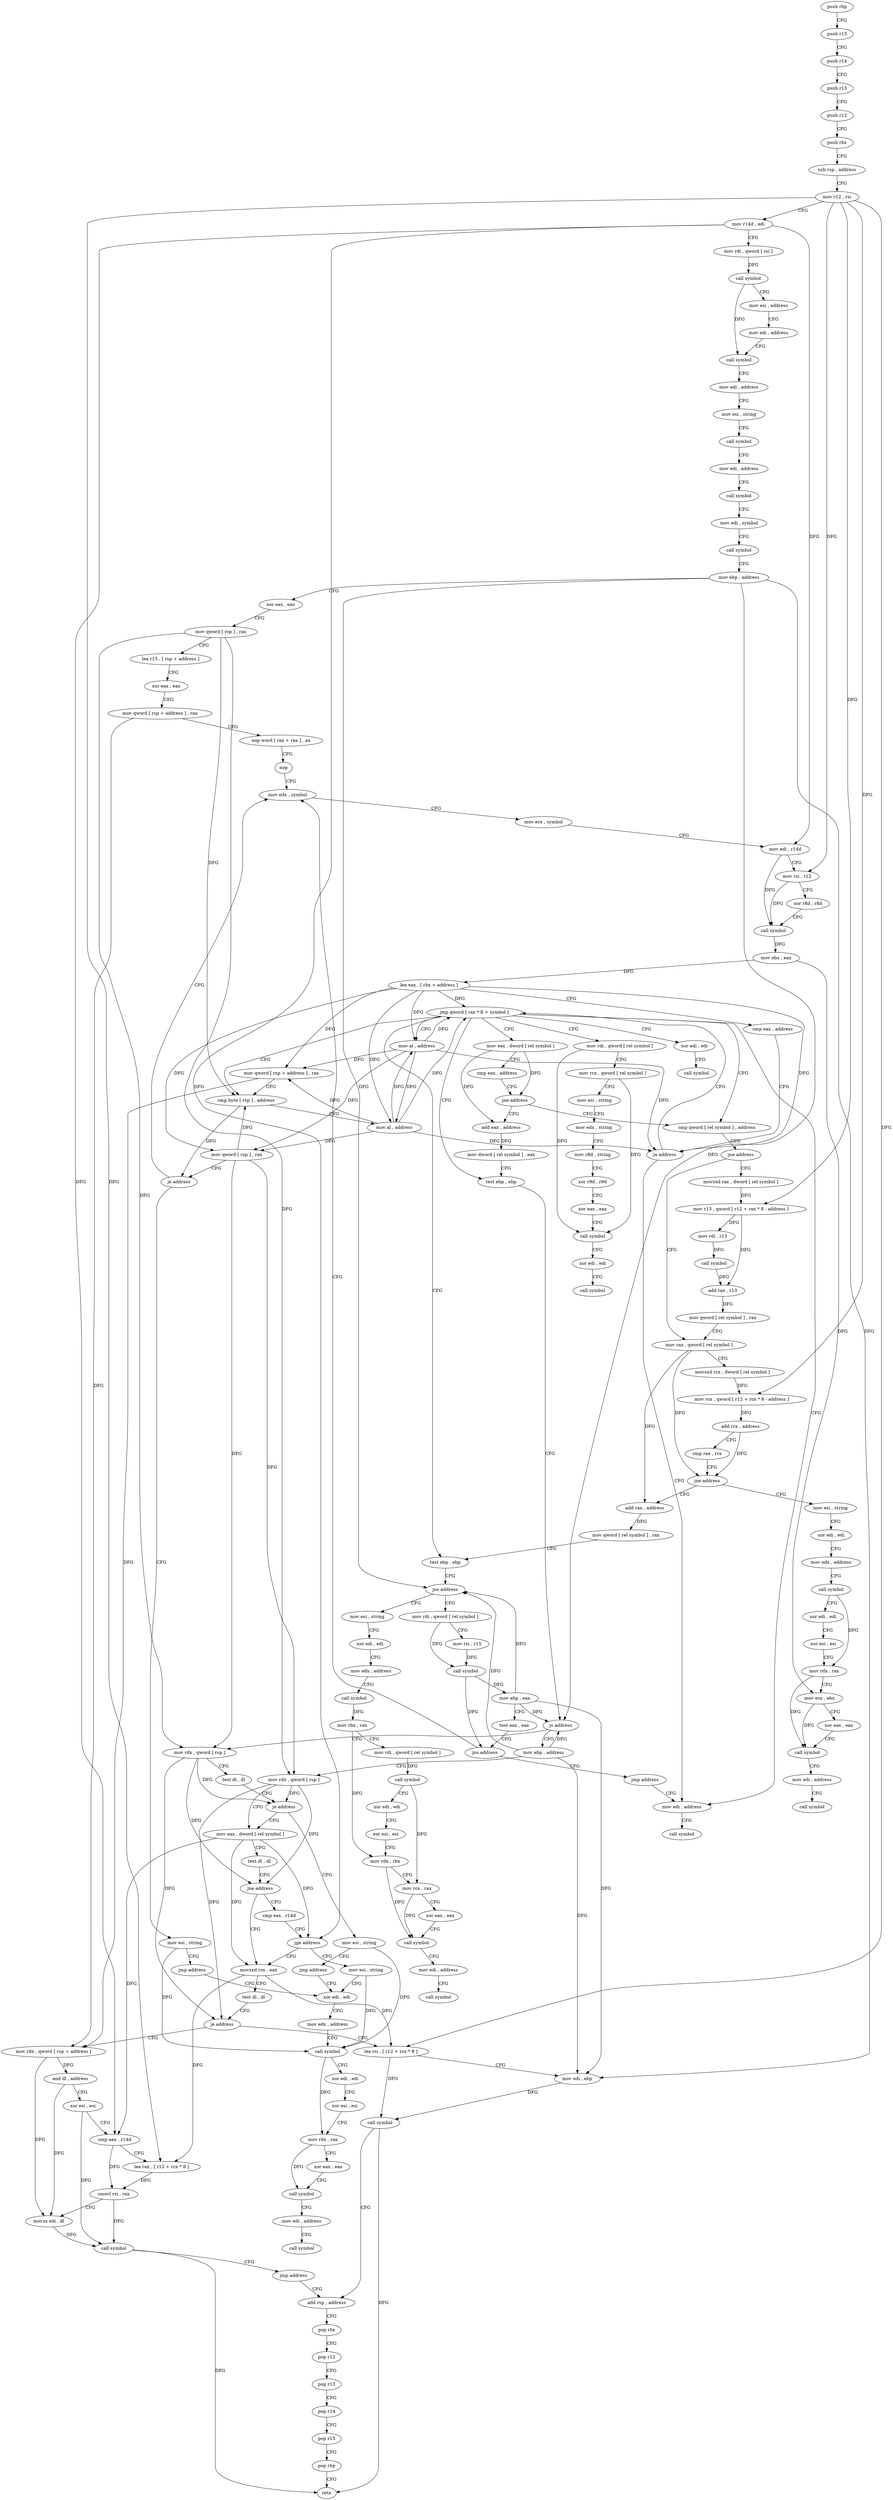 digraph "func" {
"4200832" [label = "push rbp" ]
"4200833" [label = "push r15" ]
"4200835" [label = "push r14" ]
"4200837" [label = "push r13" ]
"4200839" [label = "push r12" ]
"4200841" [label = "push rbx" ]
"4200842" [label = "sub rsp , address" ]
"4200846" [label = "mov r12 , rsi" ]
"4200849" [label = "mov r14d , edi" ]
"4200852" [label = "mov rdi , qword [ rsi ]" ]
"4200855" [label = "call symbol" ]
"4200860" [label = "mov esi , address" ]
"4200865" [label = "mov edi , address" ]
"4200870" [label = "call symbol" ]
"4200875" [label = "mov edi , address" ]
"4200880" [label = "mov esi , string" ]
"4200885" [label = "call symbol" ]
"4200890" [label = "mov edi , address" ]
"4200895" [label = "call symbol" ]
"4200900" [label = "mov edi , symbol" ]
"4200905" [label = "call symbol" ]
"4200910" [label = "mov ebp , address" ]
"4200915" [label = "xor eax , eax" ]
"4200917" [label = "mov qword [ rsp ] , rax" ]
"4200921" [label = "lea r15 , [ rsp + address ]" ]
"4200926" [label = "xor eax , eax" ]
"4200928" [label = "mov qword [ rsp + address ] , rax" ]
"4200933" [label = "nop word [ rax + rax ] , ax" ]
"4200943" [label = "nop" ]
"4200944" [label = "mov edx , symbol" ]
"4201286" [label = "mov edi , address" ]
"4201291" [label = "call symbol" ]
"4200987" [label = "jmp qword [ rax * 8 + symbol ]" ]
"4200994" [label = "mov eax , dword [ rel symbol ]" ]
"4201009" [label = "cmp qword [ rel symbol ] , address" ]
"4201092" [label = "test ebp , ebp" ]
"4201130" [label = "mov al , address" ]
"4201137" [label = "cmp byte [ rsp ] , address" ]
"4201172" [label = "test ebp , ebp" ]
"4201296" [label = "mov rdi , qword [ rel symbol ]" ]
"4201343" [label = "xor edi , edi" ]
"4201000" [label = "cmp eax , address" ]
"4201003" [label = "jne address" ]
"4201163" [label = "add eax , address" ]
"4201017" [label = "jne address" ]
"4201049" [label = "mov rax , qword [ rel symbol ]" ]
"4201019" [label = "movsxd rax , dword [ rel symbol ]" ]
"4201094" [label = "jns address" ]
"4201393" [label = "mov esi , string" ]
"4201100" [label = "mov rdi , qword [ rel symbol ]" ]
"4201132" [label = "mov qword [ rsp + address ] , rax" ]
"4201141" [label = "mov al , address" ]
"4201143" [label = "mov qword [ rsp ] , rax" ]
"4201147" [label = "je address" ]
"4201153" [label = "mov esi , string" ]
"4201174" [label = "js address" ]
"4201194" [label = "mov ebp , address" ]
"4201176" [label = "mov rdx , qword [ rsp ]" ]
"4201303" [label = "mov rcx , qword [ rel symbol ]" ]
"4201310" [label = "mov esi , string" ]
"4201315" [label = "mov edx , string" ]
"4201320" [label = "mov r8d , string" ]
"4201326" [label = "xor r9d , r9d" ]
"4201329" [label = "xor eax , eax" ]
"4201331" [label = "call symbol" ]
"4201336" [label = "xor edi , edi" ]
"4201338" [label = "call symbol" ]
"4201345" [label = "call symbol" ]
"4201166" [label = "mov dword [ rel symbol ] , eax" ]
"4201056" [label = "movsxd rcx , dword [ rel symbol ]" ]
"4201063" [label = "mov rcx , qword [ r12 + rcx * 8 - address ]" ]
"4201068" [label = "add rcx , address" ]
"4201072" [label = "cmp rax , rcx" ]
"4201075" [label = "jne address" ]
"4201350" [label = "mov esi , string" ]
"4201081" [label = "add rax , address" ]
"4201026" [label = "mov r13 , qword [ r12 + rax * 8 - address ]" ]
"4201031" [label = "mov rdi , r13" ]
"4201034" [label = "call symbol" ]
"4201039" [label = "add rax , r13" ]
"4201042" [label = "mov qword [ rel symbol ] , rax" ]
"4201398" [label = "xor edi , edi" ]
"4201400" [label = "mov edx , address" ]
"4201405" [label = "call symbol" ]
"4201410" [label = "mov rbx , rax" ]
"4201413" [label = "mov rdi , qword [ rel symbol ]" ]
"4201420" [label = "call symbol" ]
"4201425" [label = "xor edi , edi" ]
"4201427" [label = "xor esi , esi" ]
"4201429" [label = "mov rdx , rbx" ]
"4201432" [label = "mov rcx , rax" ]
"4201435" [label = "xor eax , eax" ]
"4201437" [label = "call symbol" ]
"4201442" [label = "mov edi , address" ]
"4201447" [label = "call symbol" ]
"4201107" [label = "mov rsi , r15" ]
"4201110" [label = "call symbol" ]
"4201115" [label = "mov ebp , eax" ]
"4201117" [label = "test eax , eax" ]
"4201119" [label = "jns address" ]
"4201125" [label = "jmp address" ]
"4200949" [label = "mov ecx , symbol" ]
"4200954" [label = "mov edi , r14d" ]
"4200957" [label = "mov rsi , r12" ]
"4200960" [label = "xor r8d , r8d" ]
"4200963" [label = "call symbol" ]
"4200968" [label = "mov ebx , eax" ]
"4200970" [label = "lea eax , [ rbx + address ]" ]
"4200976" [label = "cmp eax , address" ]
"4200981" [label = "ja address" ]
"4201158" [label = "jmp address" ]
"4201457" [label = "xor edi , edi" ]
"4201199" [label = "mov rdx , qword [ rsp ]" ]
"4201203" [label = "mov eax , dword [ rel symbol ]" ]
"4201180" [label = "test dl , dl" ]
"4201182" [label = "je address" ]
"4201184" [label = "mov esi , string" ]
"4201355" [label = "xor edi , edi" ]
"4201357" [label = "mov edx , address" ]
"4201362" [label = "call symbol" ]
"4201367" [label = "xor edi , edi" ]
"4201369" [label = "xor esi , esi" ]
"4201371" [label = "mov rdx , rax" ]
"4201374" [label = "mov ecx , ebx" ]
"4201376" [label = "xor eax , eax" ]
"4201378" [label = "call symbol" ]
"4201383" [label = "mov edi , address" ]
"4201388" [label = "call symbol" ]
"4201085" [label = "mov qword [ rel symbol ] , rax" ]
"4201459" [label = "mov edx , address" ]
"4201464" [label = "call symbol" ]
"4201469" [label = "xor edi , edi" ]
"4201471" [label = "xor esi , esi" ]
"4201473" [label = "mov rdx , rax" ]
"4201476" [label = "xor eax , eax" ]
"4201478" [label = "call symbol" ]
"4201483" [label = "mov edi , address" ]
"4201488" [label = "call symbol" ]
"4201222" [label = "movsxd rcx , eax" ]
"4201225" [label = "test dl , dl" ]
"4201227" [label = "je address" ]
"4201260" [label = "lea rsi , [ r12 + rcx * 8 ]" ]
"4201229" [label = "mov rdx , qword [ rsp + address ]" ]
"4201213" [label = "cmp eax , r14d" ]
"4201216" [label = "jge address" ]
"4201452" [label = "mov esi , string" ]
"4201209" [label = "test dl , dl" ]
"4201211" [label = "jne address" ]
"4201189" [label = "jmp address" ]
"4201264" [label = "mov edi , ebp" ]
"4201266" [label = "call symbol" ]
"4201271" [label = "add rsp , address" ]
"4201234" [label = "and dl , address" ]
"4201237" [label = "xor esi , esi" ]
"4201239" [label = "cmp eax , r14d" ]
"4201242" [label = "lea rax , [ r12 + rcx * 8 ]" ]
"4201246" [label = "cmovl rsi , rax" ]
"4201250" [label = "movzx edi , dl" ]
"4201253" [label = "call symbol" ]
"4201258" [label = "jmp address" ]
"4201275" [label = "pop rbx" ]
"4201276" [label = "pop r12" ]
"4201278" [label = "pop r13" ]
"4201280" [label = "pop r14" ]
"4201282" [label = "pop r15" ]
"4201284" [label = "pop rbp" ]
"4201285" [label = "retn" ]
"4200832" -> "4200833" [ label = "CFG" ]
"4200833" -> "4200835" [ label = "CFG" ]
"4200835" -> "4200837" [ label = "CFG" ]
"4200837" -> "4200839" [ label = "CFG" ]
"4200839" -> "4200841" [ label = "CFG" ]
"4200841" -> "4200842" [ label = "CFG" ]
"4200842" -> "4200846" [ label = "CFG" ]
"4200846" -> "4200849" [ label = "CFG" ]
"4200846" -> "4200957" [ label = "DFG" ]
"4200846" -> "4201063" [ label = "DFG" ]
"4200846" -> "4201026" [ label = "DFG" ]
"4200846" -> "4201260" [ label = "DFG" ]
"4200846" -> "4201242" [ label = "DFG" ]
"4200849" -> "4200852" [ label = "CFG" ]
"4200849" -> "4200954" [ label = "DFG" ]
"4200849" -> "4201216" [ label = "DFG" ]
"4200849" -> "4201239" [ label = "DFG" ]
"4200852" -> "4200855" [ label = "DFG" ]
"4200855" -> "4200860" [ label = "CFG" ]
"4200855" -> "4200870" [ label = "DFG" ]
"4200860" -> "4200865" [ label = "CFG" ]
"4200865" -> "4200870" [ label = "CFG" ]
"4200870" -> "4200875" [ label = "CFG" ]
"4200875" -> "4200880" [ label = "CFG" ]
"4200880" -> "4200885" [ label = "CFG" ]
"4200885" -> "4200890" [ label = "CFG" ]
"4200890" -> "4200895" [ label = "CFG" ]
"4200895" -> "4200900" [ label = "CFG" ]
"4200900" -> "4200905" [ label = "CFG" ]
"4200905" -> "4200910" [ label = "CFG" ]
"4200910" -> "4200915" [ label = "CFG" ]
"4200910" -> "4201094" [ label = "DFG" ]
"4200910" -> "4201174" [ label = "DFG" ]
"4200910" -> "4201264" [ label = "DFG" ]
"4200915" -> "4200917" [ label = "CFG" ]
"4200917" -> "4200921" [ label = "CFG" ]
"4200917" -> "4201137" [ label = "DFG" ]
"4200917" -> "4201199" [ label = "DFG" ]
"4200917" -> "4201176" [ label = "DFG" ]
"4200921" -> "4200926" [ label = "CFG" ]
"4200926" -> "4200928" [ label = "CFG" ]
"4200928" -> "4200933" [ label = "CFG" ]
"4200928" -> "4201229" [ label = "DFG" ]
"4200933" -> "4200943" [ label = "CFG" ]
"4200943" -> "4200944" [ label = "CFG" ]
"4200944" -> "4200949" [ label = "CFG" ]
"4201286" -> "4201291" [ label = "CFG" ]
"4200987" -> "4200994" [ label = "CFG" ]
"4200987" -> "4201009" [ label = "CFG" ]
"4200987" -> "4201092" [ label = "CFG" ]
"4200987" -> "4201130" [ label = "CFG" ]
"4200987" -> "4201137" [ label = "CFG" ]
"4200987" -> "4201172" [ label = "CFG" ]
"4200987" -> "4201286" [ label = "CFG" ]
"4200987" -> "4201296" [ label = "CFG" ]
"4200987" -> "4201343" [ label = "CFG" ]
"4200994" -> "4201000" [ label = "CFG" ]
"4200994" -> "4201003" [ label = "DFG" ]
"4200994" -> "4201163" [ label = "DFG" ]
"4201009" -> "4201017" [ label = "CFG" ]
"4201092" -> "4201094" [ label = "CFG" ]
"4201130" -> "4201132" [ label = "DFG" ]
"4201130" -> "4200981" [ label = "DFG" ]
"4201130" -> "4200987" [ label = "DFG" ]
"4201130" -> "4201141" [ label = "DFG" ]
"4201130" -> "4201143" [ label = "DFG" ]
"4201137" -> "4201141" [ label = "CFG" ]
"4201137" -> "4201147" [ label = "DFG" ]
"4201172" -> "4201174" [ label = "CFG" ]
"4201296" -> "4201303" [ label = "CFG" ]
"4201296" -> "4201331" [ label = "DFG" ]
"4201343" -> "4201345" [ label = "CFG" ]
"4201000" -> "4201003" [ label = "CFG" ]
"4201003" -> "4201163" [ label = "CFG" ]
"4201003" -> "4201009" [ label = "CFG" ]
"4201163" -> "4201166" [ label = "DFG" ]
"4201017" -> "4201049" [ label = "CFG" ]
"4201017" -> "4201019" [ label = "CFG" ]
"4201049" -> "4201056" [ label = "CFG" ]
"4201049" -> "4201075" [ label = "DFG" ]
"4201049" -> "4201081" [ label = "DFG" ]
"4201019" -> "4201026" [ label = "DFG" ]
"4201094" -> "4201393" [ label = "CFG" ]
"4201094" -> "4201100" [ label = "CFG" ]
"4201393" -> "4201398" [ label = "CFG" ]
"4201100" -> "4201107" [ label = "CFG" ]
"4201100" -> "4201110" [ label = "DFG" ]
"4201132" -> "4201137" [ label = "CFG" ]
"4201132" -> "4201229" [ label = "DFG" ]
"4201141" -> "4201143" [ label = "DFG" ]
"4201141" -> "4200981" [ label = "DFG" ]
"4201141" -> "4200987" [ label = "DFG" ]
"4201141" -> "4201130" [ label = "DFG" ]
"4201141" -> "4201132" [ label = "DFG" ]
"4201143" -> "4201147" [ label = "CFG" ]
"4201143" -> "4201137" [ label = "DFG" ]
"4201143" -> "4201199" [ label = "DFG" ]
"4201143" -> "4201176" [ label = "DFG" ]
"4201147" -> "4200944" [ label = "CFG" ]
"4201147" -> "4201153" [ label = "CFG" ]
"4201153" -> "4201158" [ label = "CFG" ]
"4201153" -> "4201464" [ label = "DFG" ]
"4201174" -> "4201194" [ label = "CFG" ]
"4201174" -> "4201176" [ label = "CFG" ]
"4201194" -> "4201199" [ label = "CFG" ]
"4201194" -> "4201094" [ label = "DFG" ]
"4201194" -> "4201174" [ label = "DFG" ]
"4201194" -> "4201264" [ label = "DFG" ]
"4201176" -> "4201180" [ label = "CFG" ]
"4201176" -> "4201182" [ label = "DFG" ]
"4201176" -> "4201211" [ label = "DFG" ]
"4201176" -> "4201227" [ label = "DFG" ]
"4201303" -> "4201310" [ label = "CFG" ]
"4201303" -> "4201331" [ label = "DFG" ]
"4201310" -> "4201315" [ label = "CFG" ]
"4201315" -> "4201320" [ label = "CFG" ]
"4201320" -> "4201326" [ label = "CFG" ]
"4201326" -> "4201329" [ label = "CFG" ]
"4201329" -> "4201331" [ label = "CFG" ]
"4201331" -> "4201336" [ label = "CFG" ]
"4201336" -> "4201338" [ label = "CFG" ]
"4201166" -> "4201172" [ label = "CFG" ]
"4201056" -> "4201063" [ label = "DFG" ]
"4201063" -> "4201068" [ label = "DFG" ]
"4201068" -> "4201072" [ label = "CFG" ]
"4201068" -> "4201075" [ label = "DFG" ]
"4201072" -> "4201075" [ label = "CFG" ]
"4201075" -> "4201350" [ label = "CFG" ]
"4201075" -> "4201081" [ label = "CFG" ]
"4201350" -> "4201355" [ label = "CFG" ]
"4201081" -> "4201085" [ label = "DFG" ]
"4201026" -> "4201031" [ label = "DFG" ]
"4201026" -> "4201039" [ label = "DFG" ]
"4201031" -> "4201034" [ label = "DFG" ]
"4201034" -> "4201039" [ label = "DFG" ]
"4201039" -> "4201042" [ label = "DFG" ]
"4201042" -> "4201049" [ label = "CFG" ]
"4201398" -> "4201400" [ label = "CFG" ]
"4201400" -> "4201405" [ label = "CFG" ]
"4201405" -> "4201410" [ label = "DFG" ]
"4201410" -> "4201413" [ label = "CFG" ]
"4201410" -> "4201429" [ label = "DFG" ]
"4201413" -> "4201420" [ label = "DFG" ]
"4201420" -> "4201425" [ label = "CFG" ]
"4201420" -> "4201432" [ label = "DFG" ]
"4201425" -> "4201427" [ label = "CFG" ]
"4201427" -> "4201429" [ label = "CFG" ]
"4201429" -> "4201432" [ label = "CFG" ]
"4201429" -> "4201437" [ label = "DFG" ]
"4201432" -> "4201435" [ label = "CFG" ]
"4201432" -> "4201437" [ label = "DFG" ]
"4201435" -> "4201437" [ label = "CFG" ]
"4201437" -> "4201442" [ label = "CFG" ]
"4201442" -> "4201447" [ label = "CFG" ]
"4201107" -> "4201110" [ label = "DFG" ]
"4201110" -> "4201115" [ label = "DFG" ]
"4201110" -> "4201119" [ label = "DFG" ]
"4201115" -> "4201117" [ label = "CFG" ]
"4201115" -> "4201094" [ label = "DFG" ]
"4201115" -> "4201174" [ label = "DFG" ]
"4201115" -> "4201264" [ label = "DFG" ]
"4201117" -> "4201119" [ label = "CFG" ]
"4201119" -> "4200944" [ label = "CFG" ]
"4201119" -> "4201125" [ label = "CFG" ]
"4201125" -> "4201286" [ label = "CFG" ]
"4200949" -> "4200954" [ label = "CFG" ]
"4200954" -> "4200957" [ label = "CFG" ]
"4200954" -> "4200963" [ label = "DFG" ]
"4200957" -> "4200960" [ label = "CFG" ]
"4200957" -> "4200963" [ label = "DFG" ]
"4200960" -> "4200963" [ label = "CFG" ]
"4200963" -> "4200968" [ label = "DFG" ]
"4200968" -> "4200970" [ label = "DFG" ]
"4200968" -> "4201374" [ label = "DFG" ]
"4200970" -> "4200976" [ label = "CFG" ]
"4200970" -> "4200981" [ label = "DFG" ]
"4200970" -> "4200987" [ label = "DFG" ]
"4200970" -> "4201130" [ label = "DFG" ]
"4200970" -> "4201132" [ label = "DFG" ]
"4200970" -> "4201141" [ label = "DFG" ]
"4200970" -> "4201143" [ label = "DFG" ]
"4200976" -> "4200981" [ label = "CFG" ]
"4200981" -> "4201286" [ label = "CFG" ]
"4200981" -> "4200987" [ label = "CFG" ]
"4201158" -> "4201457" [ label = "CFG" ]
"4201457" -> "4201459" [ label = "CFG" ]
"4201199" -> "4201203" [ label = "CFG" ]
"4201199" -> "4201182" [ label = "DFG" ]
"4201199" -> "4201211" [ label = "DFG" ]
"4201199" -> "4201227" [ label = "DFG" ]
"4201203" -> "4201209" [ label = "CFG" ]
"4201203" -> "4201222" [ label = "DFG" ]
"4201203" -> "4201216" [ label = "DFG" ]
"4201203" -> "4201239" [ label = "DFG" ]
"4201180" -> "4201182" [ label = "CFG" ]
"4201182" -> "4201203" [ label = "CFG" ]
"4201182" -> "4201184" [ label = "CFG" ]
"4201184" -> "4201189" [ label = "CFG" ]
"4201184" -> "4201464" [ label = "DFG" ]
"4201355" -> "4201357" [ label = "CFG" ]
"4201357" -> "4201362" [ label = "CFG" ]
"4201362" -> "4201367" [ label = "CFG" ]
"4201362" -> "4201371" [ label = "DFG" ]
"4201367" -> "4201369" [ label = "CFG" ]
"4201369" -> "4201371" [ label = "CFG" ]
"4201371" -> "4201374" [ label = "CFG" ]
"4201371" -> "4201378" [ label = "DFG" ]
"4201374" -> "4201376" [ label = "CFG" ]
"4201374" -> "4201378" [ label = "DFG" ]
"4201376" -> "4201378" [ label = "CFG" ]
"4201378" -> "4201383" [ label = "CFG" ]
"4201383" -> "4201388" [ label = "CFG" ]
"4201085" -> "4201092" [ label = "CFG" ]
"4201459" -> "4201464" [ label = "CFG" ]
"4201464" -> "4201469" [ label = "CFG" ]
"4201464" -> "4201473" [ label = "DFG" ]
"4201469" -> "4201471" [ label = "CFG" ]
"4201471" -> "4201473" [ label = "CFG" ]
"4201473" -> "4201476" [ label = "CFG" ]
"4201473" -> "4201478" [ label = "DFG" ]
"4201476" -> "4201478" [ label = "CFG" ]
"4201478" -> "4201483" [ label = "CFG" ]
"4201483" -> "4201488" [ label = "CFG" ]
"4201222" -> "4201225" [ label = "CFG" ]
"4201222" -> "4201260" [ label = "DFG" ]
"4201222" -> "4201242" [ label = "DFG" ]
"4201225" -> "4201227" [ label = "CFG" ]
"4201227" -> "4201260" [ label = "CFG" ]
"4201227" -> "4201229" [ label = "CFG" ]
"4201260" -> "4201264" [ label = "CFG" ]
"4201260" -> "4201266" [ label = "DFG" ]
"4201229" -> "4201234" [ label = "DFG" ]
"4201229" -> "4201250" [ label = "DFG" ]
"4201213" -> "4201216" [ label = "CFG" ]
"4201216" -> "4201452" [ label = "CFG" ]
"4201216" -> "4201222" [ label = "CFG" ]
"4201452" -> "4201457" [ label = "CFG" ]
"4201452" -> "4201464" [ label = "DFG" ]
"4201209" -> "4201211" [ label = "CFG" ]
"4201211" -> "4201222" [ label = "CFG" ]
"4201211" -> "4201213" [ label = "CFG" ]
"4201189" -> "4201457" [ label = "CFG" ]
"4201264" -> "4201266" [ label = "DFG" ]
"4201266" -> "4201271" [ label = "CFG" ]
"4201266" -> "4201285" [ label = "DFG" ]
"4201271" -> "4201275" [ label = "CFG" ]
"4201234" -> "4201237" [ label = "CFG" ]
"4201234" -> "4201250" [ label = "DFG" ]
"4201237" -> "4201239" [ label = "CFG" ]
"4201237" -> "4201253" [ label = "DFG" ]
"4201239" -> "4201242" [ label = "CFG" ]
"4201239" -> "4201246" [ label = "DFG" ]
"4201242" -> "4201246" [ label = "DFG" ]
"4201246" -> "4201250" [ label = "CFG" ]
"4201246" -> "4201253" [ label = "DFG" ]
"4201250" -> "4201253" [ label = "DFG" ]
"4201253" -> "4201258" [ label = "CFG" ]
"4201253" -> "4201285" [ label = "DFG" ]
"4201258" -> "4201271" [ label = "CFG" ]
"4201275" -> "4201276" [ label = "CFG" ]
"4201276" -> "4201278" [ label = "CFG" ]
"4201278" -> "4201280" [ label = "CFG" ]
"4201280" -> "4201282" [ label = "CFG" ]
"4201282" -> "4201284" [ label = "CFG" ]
"4201284" -> "4201285" [ label = "CFG" ]
}
